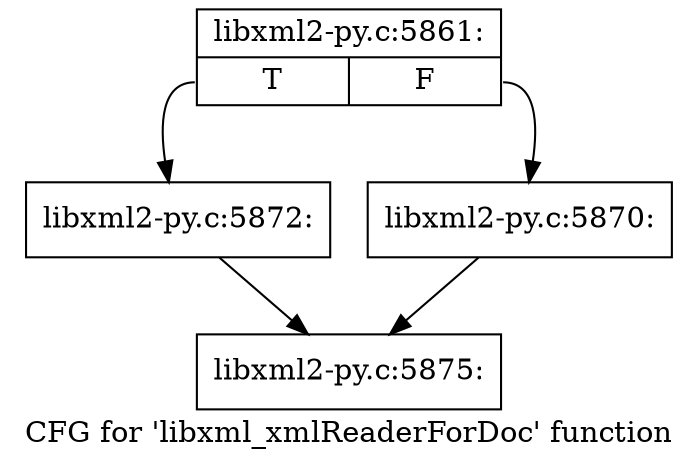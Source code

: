 digraph "CFG for 'libxml_xmlReaderForDoc' function" {
	label="CFG for 'libxml_xmlReaderForDoc' function";

	Node0x41a1b40 [shape=record,label="{libxml2-py.c:5861:|{<s0>T|<s1>F}}"];
	Node0x41a1b40:s0 -> Node0x41a4010;
	Node0x41a1b40:s1 -> Node0x41a3fc0;
	Node0x41a3fc0 [shape=record,label="{libxml2-py.c:5870:}"];
	Node0x41a3fc0 -> Node0x419f770;
	Node0x41a4010 [shape=record,label="{libxml2-py.c:5872:}"];
	Node0x41a4010 -> Node0x419f770;
	Node0x419f770 [shape=record,label="{libxml2-py.c:5875:}"];
}
